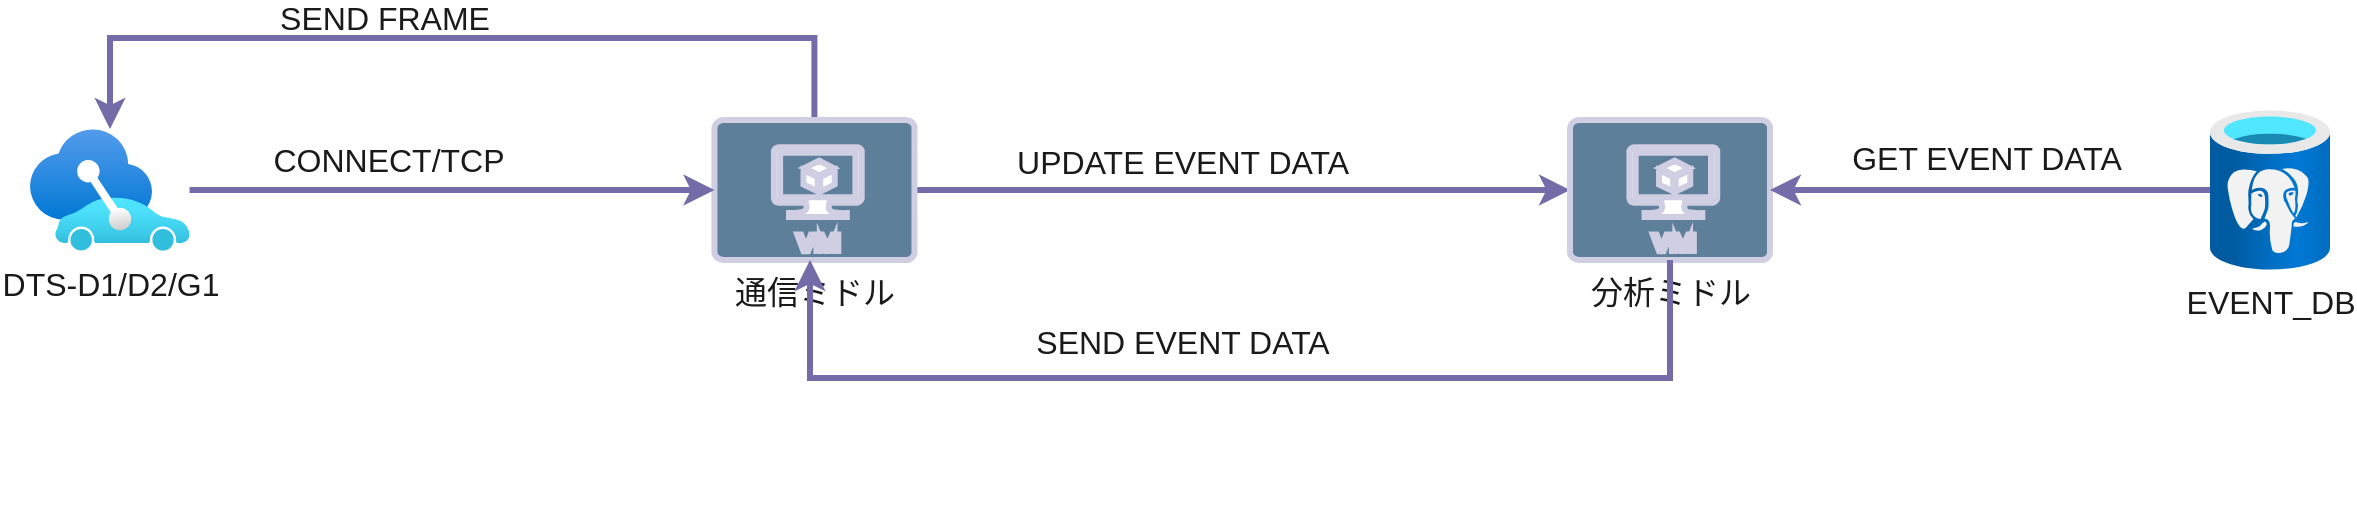 <mxfile version="24.7.16" pages="2">
  <diagram name="V3-TTI" id="n_-BP2Z6rM-4rdSZ633D">
    <mxGraphModel dx="1386" dy="781" grid="1" gridSize="10" guides="1" tooltips="1" connect="1" arrows="1" fold="1" page="1" pageScale="1" pageWidth="827" pageHeight="1169" math="0" shadow="0">
      <root>
        <mxCell id="0" />
        <mxCell id="1" parent="0" />
        <mxCell id="bnF_GTkMxTmzhYA7cZSp-13" style="edgeStyle=orthogonalEdgeStyle;rounded=0;orthogonalLoop=1;jettySize=auto;html=1;startArrow=none;startFill=0;endArrow=classic;endFill=1;strokeWidth=3;strokeColor=#736CA8;labelBackgroundColor=none;fontColor=default;" parent="1" source="bnF_GTkMxTmzhYA7cZSp-1" target="bnF_GTkMxTmzhYA7cZSp-2" edge="1">
          <mxGeometry relative="1" as="geometry" />
        </mxCell>
        <mxCell id="bnF_GTkMxTmzhYA7cZSp-16" style="edgeStyle=orthogonalEdgeStyle;rounded=0;orthogonalLoop=1;jettySize=auto;html=1;strokeWidth=3;strokeColor=#736CA8;labelBackgroundColor=none;fontColor=default;" parent="1" source="bnF_GTkMxTmzhYA7cZSp-1" target="bnF_GTkMxTmzhYA7cZSp-10" edge="1">
          <mxGeometry relative="1" as="geometry">
            <Array as="points">
              <mxPoint x="442" y="250" />
              <mxPoint x="90" y="250" />
            </Array>
          </mxGeometry>
        </mxCell>
        <mxCell id="otjTri-uV3LHfjxGqvFp-1" value="SEND FRAME" style="edgeLabel;html=1;align=center;verticalAlign=middle;resizable=0;points=[];labelBackgroundColor=none;fontColor=#1A1A1A;fontSize=16;" parent="bnF_GTkMxTmzhYA7cZSp-16" vertex="1" connectable="0">
          <mxGeometry x="0.064" y="-1" relative="1" as="geometry">
            <mxPoint x="-23" y="-9" as="offset" />
          </mxGeometry>
        </mxCell>
        <mxCell id="bnF_GTkMxTmzhYA7cZSp-1" value="通信ミドル" style="verticalLabelPosition=bottom;html=1;verticalAlign=top;align=center;strokeColor=#D0CEE2;fillColor=#5D7F99;shape=mxgraph.azure.virtual_machine;fontSize=16;strokeWidth=3;labelBackgroundColor=none;fontColor=#1A1A1A;" parent="1" vertex="1">
          <mxGeometry x="392.23" y="291" width="100" height="70" as="geometry" />
        </mxCell>
        <mxCell id="bnF_GTkMxTmzhYA7cZSp-2" value="分析ミドル" style="verticalLabelPosition=bottom;html=1;verticalAlign=top;align=center;strokeColor=#D0CEE2;fillColor=#5D7F99;shape=mxgraph.azure.virtual_machine;fontSize=16;strokeWidth=3;labelBackgroundColor=none;fontColor=#1A1A1A;" parent="1" vertex="1">
          <mxGeometry x="820" y="291" width="100" height="70" as="geometry" />
        </mxCell>
        <mxCell id="bnF_GTkMxTmzhYA7cZSp-9" style="edgeStyle=orthogonalEdgeStyle;rounded=0;orthogonalLoop=1;jettySize=auto;html=1;strokeWidth=3;strokeColor=#736CA8;labelBackgroundColor=none;fontColor=default;" parent="1" source="bnF_GTkMxTmzhYA7cZSp-8" target="bnF_GTkMxTmzhYA7cZSp-2" edge="1">
          <mxGeometry relative="1" as="geometry" />
        </mxCell>
        <mxCell id="bnF_GTkMxTmzhYA7cZSp-8" value="EVENT_DB" style="image;aspect=fixed;html=1;points=[];align=center;fontSize=16;image=img/lib/azure2/databases/Azure_Database_PostgreSQL_Server.svg;strokeWidth=3;fillColor=#5D7F99;strokeColor=#D0CEE2;labelBackgroundColor=none;fontColor=#1A1A1A;" parent="1" vertex="1">
          <mxGeometry x="1140" y="286" width="60" height="80" as="geometry" />
        </mxCell>
        <mxCell id="bnF_GTkMxTmzhYA7cZSp-10" value="DTS-D1/D2/G1" style="image;aspect=fixed;html=1;points=[];align=center;fontSize=16;image=img/lib/azure2/other/Connected_Vehicle_Platform.svg;strokeWidth=3;fillColor=#5D7F99;strokeColor=#D0CEE2;labelBackgroundColor=none;fontColor=#1A1A1A;" parent="1" vertex="1">
          <mxGeometry x="50" y="295.5" width="79.77" height="61" as="geometry" />
        </mxCell>
        <mxCell id="bnF_GTkMxTmzhYA7cZSp-12" style="edgeStyle=orthogonalEdgeStyle;rounded=0;orthogonalLoop=1;jettySize=auto;html=1;entryX=0;entryY=0.5;entryDx=0;entryDy=0;entryPerimeter=0;strokeWidth=3;strokeColor=#736CA8;labelBackgroundColor=none;fontColor=default;" parent="1" source="bnF_GTkMxTmzhYA7cZSp-10" target="bnF_GTkMxTmzhYA7cZSp-1" edge="1">
          <mxGeometry relative="1" as="geometry" />
        </mxCell>
        <mxCell id="otjTri-uV3LHfjxGqvFp-2" value="CONNECT/TCP" style="edgeLabel;html=1;align=center;verticalAlign=middle;resizable=0;points=[];labelBackgroundColor=none;fontColor=#1A1A1A;fontSize=16;" parent="bnF_GTkMxTmzhYA7cZSp-12" vertex="1" connectable="0">
          <mxGeometry x="-0.024" relative="1" as="geometry">
            <mxPoint x="-29" y="-15" as="offset" />
          </mxGeometry>
        </mxCell>
        <mxCell id="3nwgfoT_hswRjVwzcz-u-1" style="edgeStyle=orthogonalEdgeStyle;rounded=0;orthogonalLoop=1;jettySize=auto;html=1;strokeColor=#736CA8;fontColor=default;strokeWidth=3;labelBackgroundColor=none;" parent="1" source="bnF_GTkMxTmzhYA7cZSp-2" target="bnF_GTkMxTmzhYA7cZSp-1" edge="1">
          <mxGeometry relative="1" as="geometry">
            <mxPoint x="870" y="500" as="sourcePoint" />
            <mxPoint x="442.23" y="430" as="targetPoint" />
            <Array as="points">
              <mxPoint x="870" y="420" />
              <mxPoint x="440" y="420" />
            </Array>
          </mxGeometry>
        </mxCell>
        <mxCell id="MGMfOYtRVl626plIVGqN-1" value="GET EVENT DATA" style="edgeLabel;html=1;align=center;verticalAlign=middle;resizable=0;points=[];fontSize=16;labelBackgroundColor=none;fontColor=#1A1A1A;rounded=1;labelBorderColor=none;" parent="1" vertex="1" connectable="0">
          <mxGeometry x="1027.77" y="310" as="geometry" />
        </mxCell>
        <mxCell id="MGMfOYtRVl626plIVGqN-2" value="SEND EVENT DATA" style="edgeLabel;html=1;align=center;verticalAlign=middle;resizable=0;points=[];fontSize=16;labelBackgroundColor=none;fontColor=#1A1A1A;rounded=1;labelBorderColor=none;" parent="1" vertex="1" connectable="0">
          <mxGeometry x="920" y="490" as="geometry">
            <mxPoint x="-294" y="-88" as="offset" />
          </mxGeometry>
        </mxCell>
        <mxCell id="MGMfOYtRVl626plIVGqN-3" value="UPDATE EVENT DATA" style="edgeLabel;html=1;align=center;verticalAlign=middle;resizable=0;points=[];fontSize=16;labelBackgroundColor=none;fontColor=#1A1A1A;rounded=1;labelBorderColor=none;" parent="1" vertex="1" connectable="0">
          <mxGeometry x="920" y="400" as="geometry">
            <mxPoint x="-294" y="-88" as="offset" />
          </mxGeometry>
        </mxCell>
      </root>
    </mxGraphModel>
  </diagram>
  <diagram id="DDAeKijsnJYqkCSE0EXT" name="V3-ISUZU">
    <mxGraphModel dx="1386" dy="781" grid="1" gridSize="10" guides="1" tooltips="1" connect="1" arrows="1" fold="1" page="1" pageScale="1" pageWidth="827" pageHeight="1169" math="0" shadow="0">
      <root>
        <mxCell id="0" />
        <mxCell id="1" parent="0" />
        <mxCell id="71qHSc86nhLidYFrZ0Hx-1" style="edgeStyle=orthogonalEdgeStyle;rounded=1;orthogonalLoop=1;jettySize=auto;html=1;startArrow=none;startFill=0;endArrow=classic;endFill=1;strokeWidth=3;strokeColor=#736CA8;labelBackgroundColor=none;fontColor=default;" edge="1" parent="1" source="71qHSc86nhLidYFrZ0Hx-3" target="71qHSc86nhLidYFrZ0Hx-4">
          <mxGeometry relative="1" as="geometry" />
        </mxCell>
        <mxCell id="t9agoga5QZjk2vCG1AxP-7" value="REQ EVENT DATA" style="edgeLabel;html=1;align=center;verticalAlign=middle;resizable=0;points=[];fontSize=16;labelBackgroundColor=none;fontColor=#1A1A1A;rounded=1;" vertex="1" connectable="0" parent="71qHSc86nhLidYFrZ0Hx-1">
          <mxGeometry x="-0.08" relative="1" as="geometry">
            <mxPoint y="-15" as="offset" />
          </mxGeometry>
        </mxCell>
        <mxCell id="71qHSc86nhLidYFrZ0Hx-3" value="通信ミドル" style="verticalLabelPosition=bottom;html=1;verticalAlign=top;align=center;strokeColor=#D0CEE2;fillColor=#5D7F99;shape=mxgraph.azure.virtual_machine;fontSize=16;strokeWidth=3;labelBackgroundColor=none;fontColor=#1A1A1A;rounded=1;" vertex="1" parent="1">
          <mxGeometry x="454" y="280" width="100" height="70" as="geometry" />
        </mxCell>
        <mxCell id="t9agoga5QZjk2vCG1AxP-9" style="edgeStyle=orthogonalEdgeStyle;rounded=1;orthogonalLoop=1;jettySize=auto;html=1;strokeColor=#736CA8;strokeWidth=3;labelBackgroundColor=none;fontColor=default;" edge="1" parent="1" source="71qHSc86nhLidYFrZ0Hx-4" target="t9agoga5QZjk2vCG1AxP-8">
          <mxGeometry relative="1" as="geometry">
            <Array as="points">
              <mxPoint x="850" y="150" />
            </Array>
          </mxGeometry>
        </mxCell>
        <mxCell id="t9agoga5QZjk2vCG1AxP-11" value="INFORM" style="edgeLabel;html=1;align=center;verticalAlign=middle;resizable=0;points=[];fontSize=16;labelBackgroundColor=none;fontColor=#1A1A1A;rounded=1;" vertex="1" connectable="0" parent="t9agoga5QZjk2vCG1AxP-9">
          <mxGeometry x="-0.003" relative="1" as="geometry">
            <mxPoint x="-67" y="-10" as="offset" />
          </mxGeometry>
        </mxCell>
        <mxCell id="71qHSc86nhLidYFrZ0Hx-4" value="分析ミドル" style="verticalLabelPosition=bottom;html=1;verticalAlign=top;align=center;strokeColor=#D0CEE2;fillColor=#5D7F99;shape=mxgraph.azure.virtual_machine;fontSize=16;strokeWidth=3;labelBackgroundColor=none;fontColor=#1A1A1A;rounded=1;" vertex="1" parent="1">
          <mxGeometry x="800" y="280" width="100" height="70" as="geometry" />
        </mxCell>
        <mxCell id="71qHSc86nhLidYFrZ0Hx-5" style="edgeStyle=orthogonalEdgeStyle;rounded=1;orthogonalLoop=1;jettySize=auto;html=1;strokeWidth=3;strokeColor=#736CA8;labelBackgroundColor=none;fontColor=default;" edge="1" parent="1" source="71qHSc86nhLidYFrZ0Hx-6" target="71qHSc86nhLidYFrZ0Hx-4">
          <mxGeometry relative="1" as="geometry" />
        </mxCell>
        <mxCell id="t9agoga5QZjk2vCG1AxP-5" value="GET EVENT DATA" style="edgeLabel;html=1;align=center;verticalAlign=middle;resizable=0;points=[];fontSize=16;labelBackgroundColor=none;fontColor=#1A1A1A;rounded=1;" vertex="1" connectable="0" parent="71qHSc86nhLidYFrZ0Hx-5">
          <mxGeometry x="-0.075" relative="1" as="geometry">
            <mxPoint y="-15" as="offset" />
          </mxGeometry>
        </mxCell>
        <mxCell id="71qHSc86nhLidYFrZ0Hx-6" value="EVENT_DB" style="image;aspect=fixed;html=1;points=[];align=center;fontSize=16;image=img/lib/azure2/databases/Azure_Database_PostgreSQL_Server.svg;strokeWidth=3;fillColor=#5D7F99;strokeColor=#D0CEE2;labelBackgroundColor=none;fontColor=#1A1A1A;rounded=1;" vertex="1" parent="1">
          <mxGeometry x="1136" y="275" width="60" height="80" as="geometry" />
        </mxCell>
        <mxCell id="71qHSc86nhLidYFrZ0Hx-7" value="ISUZU" style="image;aspect=fixed;html=1;points=[];align=center;fontSize=16;image=img/lib/azure2/other/Connected_Vehicle_Platform.svg;strokeWidth=3;fillColor=#5D7F99;strokeColor=#D0CEE2;labelBackgroundColor=none;fontColor=#1A1A1A;rounded=1;" vertex="1" parent="1">
          <mxGeometry x="170" y="284.5" width="79.77" height="61" as="geometry" />
        </mxCell>
        <mxCell id="71qHSc86nhLidYFrZ0Hx-8" style="edgeStyle=orthogonalEdgeStyle;rounded=1;orthogonalLoop=1;jettySize=auto;html=1;entryX=0;entryY=0.5;entryDx=0;entryDy=0;entryPerimeter=0;strokeWidth=3;strokeColor=#736CA8;labelBackgroundColor=none;fontColor=default;" edge="1" parent="1" source="71qHSc86nhLidYFrZ0Hx-7" target="71qHSc86nhLidYFrZ0Hx-3">
          <mxGeometry relative="1" as="geometry" />
        </mxCell>
        <mxCell id="t9agoga5QZjk2vCG1AxP-1" value="CONNECT/HTTP" style="edgeLabel;html=1;align=center;verticalAlign=middle;resizable=0;points=[];fontSize=16;labelBackgroundColor=none;fontColor=#1A1A1A;rounded=1;" vertex="1" connectable="0" parent="71qHSc86nhLidYFrZ0Hx-8">
          <mxGeometry x="-0.049" y="-2" relative="1" as="geometry">
            <mxPoint x="3" y="-17" as="offset" />
          </mxGeometry>
        </mxCell>
        <mxCell id="t9agoga5QZjk2vCG1AxP-8" value="" style="dashed=0;outlineConnect=0;html=1;align=center;labelPosition=center;verticalLabelPosition=bottom;verticalAlign=top;shape=mxgraph.webicons.sms;fillColor=#5D7F99;labelBackgroundColor=none;strokeColor=#D0CEE2;fontColor=#1A1A1A;rounded=1;" vertex="1" parent="1">
          <mxGeometry x="430" y="100" width="102.4" height="102.4" as="geometry" />
        </mxCell>
        <mxCell id="t9agoga5QZjk2vCG1AxP-10" style="edgeStyle=orthogonalEdgeStyle;rounded=1;orthogonalLoop=1;jettySize=auto;html=1;entryX=0;entryY=0.582;entryDx=0;entryDy=0;entryPerimeter=0;strokeColor=#736CA8;strokeWidth=3;labelBackgroundColor=none;fontColor=default;" edge="1" parent="1" source="t9agoga5QZjk2vCG1AxP-8" target="71qHSc86nhLidYFrZ0Hx-7">
          <mxGeometry relative="1" as="geometry">
            <Array as="points">
              <mxPoint x="110" y="151" />
              <mxPoint x="110" y="320" />
            </Array>
          </mxGeometry>
        </mxCell>
        <mxCell id="t9agoga5QZjk2vCG1AxP-12" value="INFORM" style="edgeLabel;html=1;align=center;verticalAlign=middle;resizable=0;points=[];fontSize=16;labelBackgroundColor=none;fontColor=#1A1A1A;rounded=1;" vertex="1" connectable="0" parent="t9agoga5QZjk2vCG1AxP-10">
          <mxGeometry x="-0.294" y="2" relative="1" as="geometry">
            <mxPoint x="34" y="-13" as="offset" />
          </mxGeometry>
        </mxCell>
      </root>
    </mxGraphModel>
  </diagram>
</mxfile>
